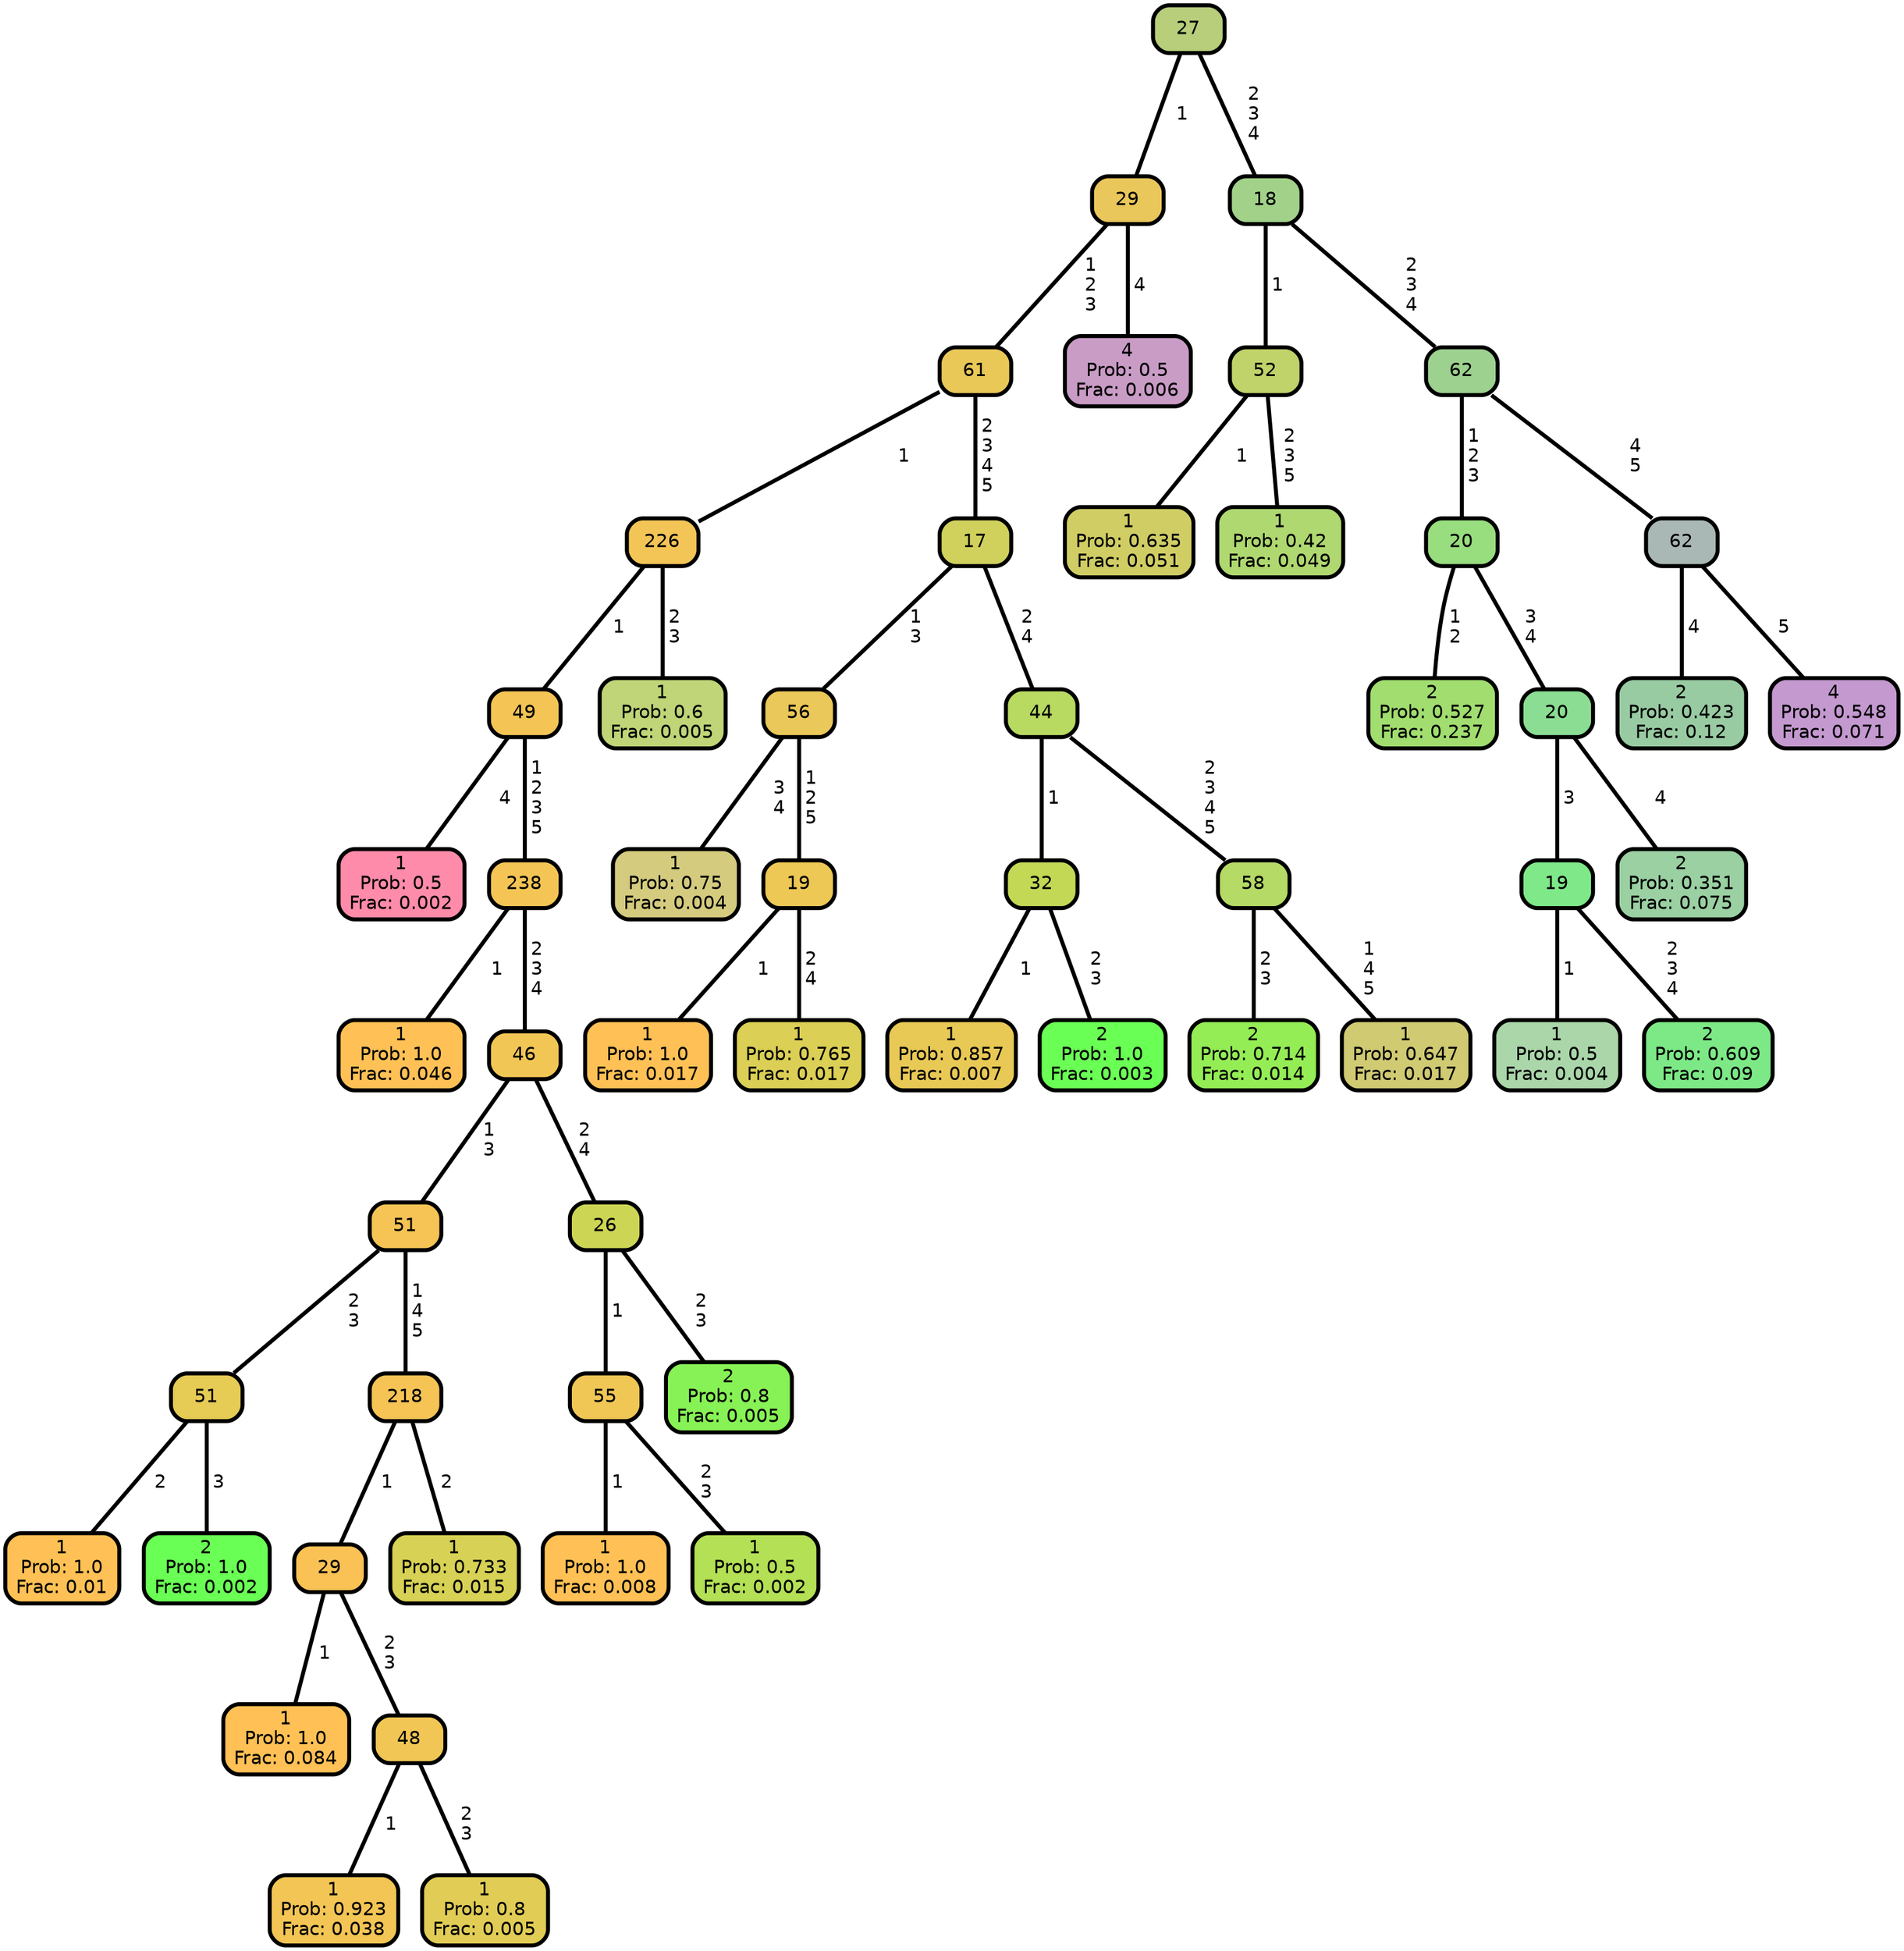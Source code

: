 graph Tree {
node [shape=box, style="filled, rounded",color="black",penwidth="3",fontcolor="black",                 fontname=helvetica] ;
graph [ranksep="0 equally", splines=straight,                 bgcolor=transparent, dpi=200] ;
edge [fontname=helvetica, color=black] ;
0 [label="1
Prob: 0.5
Frac: 0.002", fillcolor="#ff8baa"] ;
1 [label="49", fillcolor="#f4c455"] ;
2 [label="1
Prob: 1.0
Frac: 0.046", fillcolor="#ffc155"] ;
3 [label="238", fillcolor="#f4c555"] ;
4 [label="1
Prob: 1.0
Frac: 0.01", fillcolor="#ffc155"] ;
5 [label="51", fillcolor="#e6cb55"] ;
6 [label="2
Prob: 1.0
Frac: 0.002", fillcolor="#6aff55"] ;
7 [label="51", fillcolor="#f5c455"] ;
8 [label="1
Prob: 1.0
Frac: 0.084", fillcolor="#ffc155"] ;
9 [label="29", fillcolor="#fac255"] ;
10 [label="1
Prob: 0.923
Frac: 0.038", fillcolor="#f3c555"] ;
11 [label="48", fillcolor="#f1c655"] ;
12 [label="1
Prob: 0.8
Frac: 0.005", fillcolor="#e1cd55"] ;
13 [label="218", fillcolor="#f6c455"] ;
14 [label="1
Prob: 0.733
Frac: 0.015", fillcolor="#d7d155"] ;
15 [label="46", fillcolor="#f2c655"] ;
16 [label="1
Prob: 1.0
Frac: 0.008", fillcolor="#ffc155"] ;
17 [label="55", fillcolor="#f0c755"] ;
18 [label="1
Prob: 0.5
Frac: 0.002", fillcolor="#b4e055"] ;
19 [label="26", fillcolor="#cdd555"] ;
20 [label="2
Prob: 0.8
Frac: 0.005", fillcolor="#87f255"] ;
21 [label="226", fillcolor="#f3c556"] ;
22 [label="1
Prob: 0.6
Frac: 0.005", fillcolor="#bfd577"] ;
23 [label="61", fillcolor="#eac858"] ;
24 [label="1
Prob: 0.75
Frac: 0.004", fillcolor="#d4cb7f"] ;
25 [label="56", fillcolor="#eac859"] ;
26 [label="1
Prob: 1.0
Frac: 0.017", fillcolor="#ffc155"] ;
27 [label="19", fillcolor="#edc855"] ;
28 [label="1
Prob: 0.765
Frac: 0.017", fillcolor="#dbcf55"] ;
29 [label="17", fillcolor="#d0d15d"] ;
30 [label="1
Prob: 0.857
Frac: 0.007", fillcolor="#e9c955"] ;
31 [label="32", fillcolor="#c3d955"] ;
32 [label="2
Prob: 1.0
Frac: 0.003", fillcolor="#6aff55"] ;
33 [label="44", fillcolor="#b8da61"] ;
34 [label="2
Prob: 0.714
Frac: 0.014", fillcolor="#94ed55"] ;
35 [label="58", fillcolor="#b5da65"] ;
36 [label="1
Prob: 0.647
Frac: 0.017", fillcolor="#d0ca73"] ;
37 [label="29", fillcolor="#eac75a"] ;
38 [label="4
Prob: 0.5
Frac: 0.006", fillcolor="#c99cc6"] ;
39 [label="27", fillcolor="#b8ce7b"] ;
40 [label="1
Prob: 0.635
Frac: 0.051", fillcolor="#d0cd65"] ;
41 [label="52", fillcolor="#c0d26a"] ;
42 [label="1
Prob: 0.42
Frac: 0.049", fillcolor="#afd870"] ;
43 [label="18", fillcolor="#a2d28a"] ;
44 [label="2
Prob: 0.527
Frac: 0.237", fillcolor="#a1dd6f"] ;
45 [label="20", fillcolor="#98dd7e"] ;
46 [label="1
Prob: 0.5
Frac: 0.004", fillcolor="#aad6aa"] ;
47 [label="19", fillcolor="#7fe888"] ;
48 [label="2
Prob: 0.609
Frac: 0.09", fillcolor="#7de986"] ;
49 [label="20", fillcolor="#8bdd93"] ;
50 [label="2
Prob: 0.351
Frac: 0.075", fillcolor="#9ad0a2"] ;
51 [label="62", fillcolor="#9dd18f"] ;
52 [label="2
Prob: 0.423
Frac: 0.12", fillcolor="#99cba3"] ;
53 [label="62", fillcolor="#a9b8b4"] ;
54 [label="4
Prob: 0.548
Frac: 0.071", fillcolor="#c499d0"] ;
1 -- 0 [label=" 4",penwidth=3] ;
1 -- 3 [label=" 1\n 2\n 3\n 5",penwidth=3] ;
3 -- 2 [label=" 1",penwidth=3] ;
3 -- 15 [label=" 2\n 3\n 4",penwidth=3] ;
5 -- 4 [label=" 2",penwidth=3] ;
5 -- 6 [label=" 3",penwidth=3] ;
7 -- 5 [label=" 2\n 3",penwidth=3] ;
7 -- 13 [label=" 1\n 4\n 5",penwidth=3] ;
9 -- 8 [label=" 1",penwidth=3] ;
9 -- 11 [label=" 2\n 3",penwidth=3] ;
11 -- 10 [label=" 1",penwidth=3] ;
11 -- 12 [label=" 2\n 3",penwidth=3] ;
13 -- 9 [label=" 1",penwidth=3] ;
13 -- 14 [label=" 2",penwidth=3] ;
15 -- 7 [label=" 1\n 3",penwidth=3] ;
15 -- 19 [label=" 2\n 4",penwidth=3] ;
17 -- 16 [label=" 1",penwidth=3] ;
17 -- 18 [label=" 2\n 3",penwidth=3] ;
19 -- 17 [label=" 1",penwidth=3] ;
19 -- 20 [label=" 2\n 3",penwidth=3] ;
21 -- 1 [label=" 1",penwidth=3] ;
21 -- 22 [label=" 2\n 3",penwidth=3] ;
23 -- 21 [label=" 1",penwidth=3] ;
23 -- 29 [label=" 2\n 3\n 4\n 5",penwidth=3] ;
25 -- 24 [label=" 3\n 4",penwidth=3] ;
25 -- 27 [label=" 1\n 2\n 5",penwidth=3] ;
27 -- 26 [label=" 1",penwidth=3] ;
27 -- 28 [label=" 2\n 4",penwidth=3] ;
29 -- 25 [label=" 1\n 3",penwidth=3] ;
29 -- 33 [label=" 2\n 4",penwidth=3] ;
31 -- 30 [label=" 1",penwidth=3] ;
31 -- 32 [label=" 2\n 3",penwidth=3] ;
33 -- 31 [label=" 1",penwidth=3] ;
33 -- 35 [label=" 2\n 3\n 4\n 5",penwidth=3] ;
35 -- 34 [label=" 2\n 3",penwidth=3] ;
35 -- 36 [label=" 1\n 4\n 5",penwidth=3] ;
37 -- 23 [label=" 1\n 2\n 3",penwidth=3] ;
37 -- 38 [label=" 4",penwidth=3] ;
39 -- 37 [label=" 1",penwidth=3] ;
39 -- 43 [label=" 2\n 3\n 4",penwidth=3] ;
41 -- 40 [label=" 1",penwidth=3] ;
41 -- 42 [label=" 2\n 3\n 5",penwidth=3] ;
43 -- 41 [label=" 1",penwidth=3] ;
43 -- 51 [label=" 2\n 3\n 4",penwidth=3] ;
45 -- 44 [label=" 1\n 2",penwidth=3] ;
45 -- 49 [label=" 3\n 4",penwidth=3] ;
47 -- 46 [label=" 1",penwidth=3] ;
47 -- 48 [label=" 2\n 3\n 4",penwidth=3] ;
49 -- 47 [label=" 3",penwidth=3] ;
49 -- 50 [label=" 4",penwidth=3] ;
51 -- 45 [label=" 1\n 2\n 3",penwidth=3] ;
51 -- 53 [label=" 4\n 5",penwidth=3] ;
53 -- 52 [label=" 4",penwidth=3] ;
53 -- 54 [label=" 5",penwidth=3] ;
{rank = same;}}
